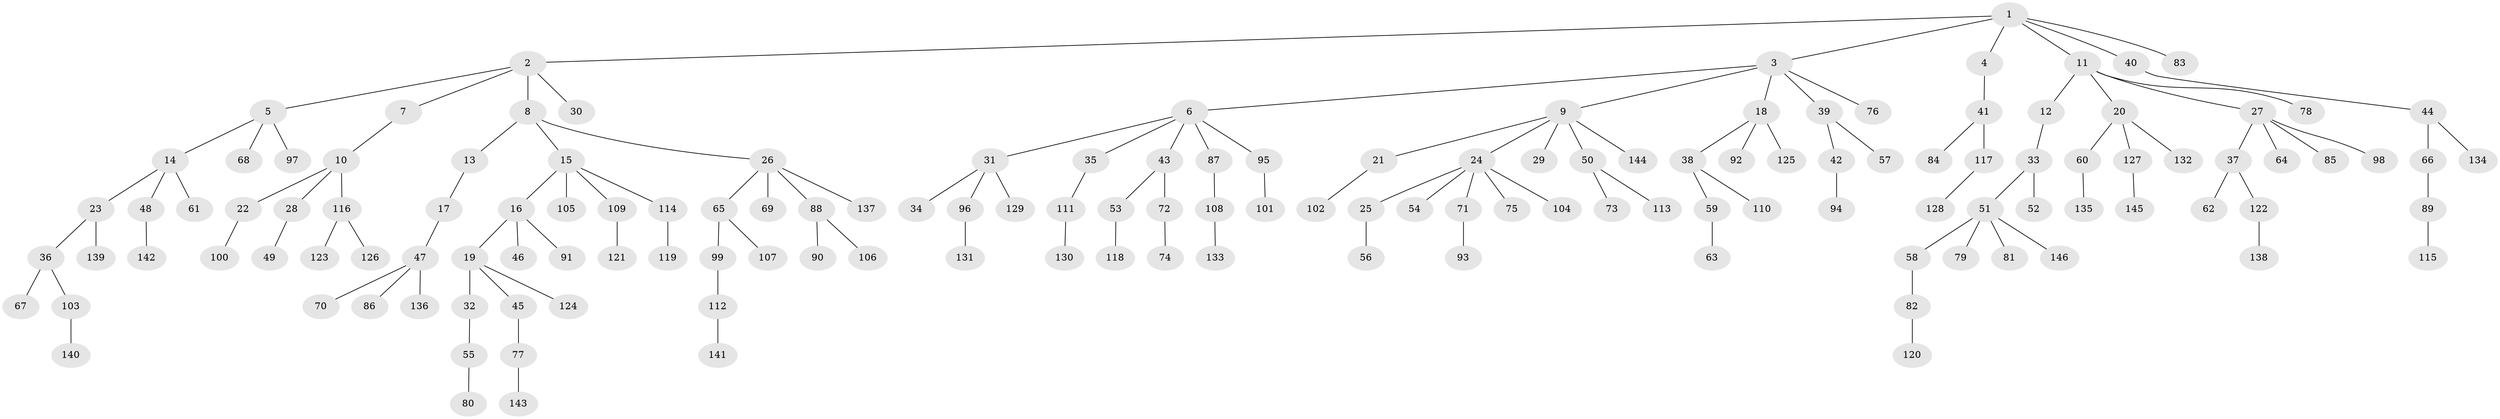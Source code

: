 // coarse degree distribution, {5: 0.045454545454545456, 4: 0.09090909090909091, 2: 0.26136363636363635, 3: 0.10227272727272728, 6: 0.011363636363636364, 1: 0.48863636363636365}
// Generated by graph-tools (version 1.1) at 2025/51/03/04/25 22:51:25]
// undirected, 146 vertices, 145 edges
graph export_dot {
  node [color=gray90,style=filled];
  1;
  2;
  3;
  4;
  5;
  6;
  7;
  8;
  9;
  10;
  11;
  12;
  13;
  14;
  15;
  16;
  17;
  18;
  19;
  20;
  21;
  22;
  23;
  24;
  25;
  26;
  27;
  28;
  29;
  30;
  31;
  32;
  33;
  34;
  35;
  36;
  37;
  38;
  39;
  40;
  41;
  42;
  43;
  44;
  45;
  46;
  47;
  48;
  49;
  50;
  51;
  52;
  53;
  54;
  55;
  56;
  57;
  58;
  59;
  60;
  61;
  62;
  63;
  64;
  65;
  66;
  67;
  68;
  69;
  70;
  71;
  72;
  73;
  74;
  75;
  76;
  77;
  78;
  79;
  80;
  81;
  82;
  83;
  84;
  85;
  86;
  87;
  88;
  89;
  90;
  91;
  92;
  93;
  94;
  95;
  96;
  97;
  98;
  99;
  100;
  101;
  102;
  103;
  104;
  105;
  106;
  107;
  108;
  109;
  110;
  111;
  112;
  113;
  114;
  115;
  116;
  117;
  118;
  119;
  120;
  121;
  122;
  123;
  124;
  125;
  126;
  127;
  128;
  129;
  130;
  131;
  132;
  133;
  134;
  135;
  136;
  137;
  138;
  139;
  140;
  141;
  142;
  143;
  144;
  145;
  146;
  1 -- 2;
  1 -- 3;
  1 -- 4;
  1 -- 11;
  1 -- 40;
  1 -- 83;
  2 -- 5;
  2 -- 7;
  2 -- 8;
  2 -- 30;
  3 -- 6;
  3 -- 9;
  3 -- 18;
  3 -- 39;
  3 -- 76;
  4 -- 41;
  5 -- 14;
  5 -- 68;
  5 -- 97;
  6 -- 31;
  6 -- 35;
  6 -- 43;
  6 -- 87;
  6 -- 95;
  7 -- 10;
  8 -- 13;
  8 -- 15;
  8 -- 26;
  9 -- 21;
  9 -- 24;
  9 -- 29;
  9 -- 50;
  9 -- 144;
  10 -- 22;
  10 -- 28;
  10 -- 116;
  11 -- 12;
  11 -- 20;
  11 -- 27;
  11 -- 78;
  12 -- 33;
  13 -- 17;
  14 -- 23;
  14 -- 48;
  14 -- 61;
  15 -- 16;
  15 -- 105;
  15 -- 109;
  15 -- 114;
  16 -- 19;
  16 -- 46;
  16 -- 91;
  17 -- 47;
  18 -- 38;
  18 -- 92;
  18 -- 125;
  19 -- 32;
  19 -- 45;
  19 -- 124;
  20 -- 60;
  20 -- 127;
  20 -- 132;
  21 -- 102;
  22 -- 100;
  23 -- 36;
  23 -- 139;
  24 -- 25;
  24 -- 54;
  24 -- 71;
  24 -- 75;
  24 -- 104;
  25 -- 56;
  26 -- 65;
  26 -- 69;
  26 -- 88;
  26 -- 137;
  27 -- 37;
  27 -- 64;
  27 -- 85;
  27 -- 98;
  28 -- 49;
  31 -- 34;
  31 -- 96;
  31 -- 129;
  32 -- 55;
  33 -- 51;
  33 -- 52;
  35 -- 111;
  36 -- 67;
  36 -- 103;
  37 -- 62;
  37 -- 122;
  38 -- 59;
  38 -- 110;
  39 -- 42;
  39 -- 57;
  40 -- 44;
  41 -- 84;
  41 -- 117;
  42 -- 94;
  43 -- 53;
  43 -- 72;
  44 -- 66;
  44 -- 134;
  45 -- 77;
  47 -- 70;
  47 -- 86;
  47 -- 136;
  48 -- 142;
  50 -- 73;
  50 -- 113;
  51 -- 58;
  51 -- 79;
  51 -- 81;
  51 -- 146;
  53 -- 118;
  55 -- 80;
  58 -- 82;
  59 -- 63;
  60 -- 135;
  65 -- 99;
  65 -- 107;
  66 -- 89;
  71 -- 93;
  72 -- 74;
  77 -- 143;
  82 -- 120;
  87 -- 108;
  88 -- 90;
  88 -- 106;
  89 -- 115;
  95 -- 101;
  96 -- 131;
  99 -- 112;
  103 -- 140;
  108 -- 133;
  109 -- 121;
  111 -- 130;
  112 -- 141;
  114 -- 119;
  116 -- 123;
  116 -- 126;
  117 -- 128;
  122 -- 138;
  127 -- 145;
}
